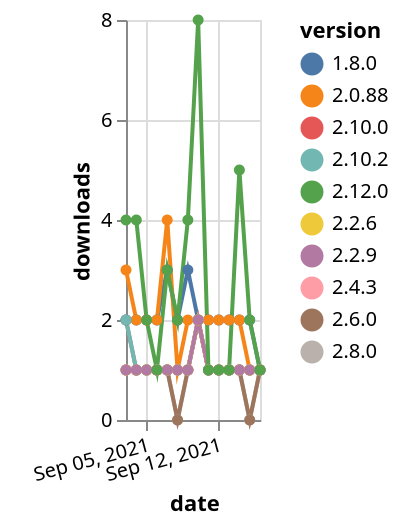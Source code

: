 {"$schema": "https://vega.github.io/schema/vega-lite/v5.json", "description": "A simple bar chart with embedded data.", "data": {"values": [{"date": "2021-09-03", "total": 232, "delta": 1, "version": "2.4.3"}, {"date": "2021-09-04", "total": 233, "delta": 1, "version": "2.4.3"}, {"date": "2021-09-05", "total": 234, "delta": 1, "version": "2.4.3"}, {"date": "2021-09-06", "total": 235, "delta": 1, "version": "2.4.3"}, {"date": "2021-09-07", "total": 236, "delta": 1, "version": "2.4.3"}, {"date": "2021-09-08", "total": 237, "delta": 1, "version": "2.4.3"}, {"date": "2021-09-09", "total": 238, "delta": 1, "version": "2.4.3"}, {"date": "2021-09-10", "total": 240, "delta": 2, "version": "2.4.3"}, {"date": "2021-09-11", "total": 241, "delta": 1, "version": "2.4.3"}, {"date": "2021-09-12", "total": 242, "delta": 1, "version": "2.4.3"}, {"date": "2021-09-13", "total": 243, "delta": 1, "version": "2.4.3"}, {"date": "2021-09-14", "total": 244, "delta": 1, "version": "2.4.3"}, {"date": "2021-09-15", "total": 245, "delta": 1, "version": "2.4.3"}, {"date": "2021-09-16", "total": 246, "delta": 1, "version": "2.4.3"}, {"date": "2021-09-03", "total": 2619, "delta": 2, "version": "1.8.0"}, {"date": "2021-09-04", "total": 2621, "delta": 2, "version": "1.8.0"}, {"date": "2021-09-05", "total": 2623, "delta": 2, "version": "1.8.0"}, {"date": "2021-09-06", "total": 2625, "delta": 2, "version": "1.8.0"}, {"date": "2021-09-07", "total": 2628, "delta": 3, "version": "1.8.0"}, {"date": "2021-09-08", "total": 2630, "delta": 2, "version": "1.8.0"}, {"date": "2021-09-09", "total": 2633, "delta": 3, "version": "1.8.0"}, {"date": "2021-09-10", "total": 2635, "delta": 2, "version": "1.8.0"}, {"date": "2021-09-11", "total": 2637, "delta": 2, "version": "1.8.0"}, {"date": "2021-09-12", "total": 2639, "delta": 2, "version": "1.8.0"}, {"date": "2021-09-13", "total": 2641, "delta": 2, "version": "1.8.0"}, {"date": "2021-09-14", "total": 2643, "delta": 2, "version": "1.8.0"}, {"date": "2021-09-15", "total": 2645, "delta": 2, "version": "1.8.0"}, {"date": "2021-09-16", "total": 2646, "delta": 1, "version": "1.8.0"}, {"date": "2021-09-03", "total": 2422, "delta": 3, "version": "2.0.88"}, {"date": "2021-09-04", "total": 2424, "delta": 2, "version": "2.0.88"}, {"date": "2021-09-05", "total": 2426, "delta": 2, "version": "2.0.88"}, {"date": "2021-09-06", "total": 2428, "delta": 2, "version": "2.0.88"}, {"date": "2021-09-07", "total": 2432, "delta": 4, "version": "2.0.88"}, {"date": "2021-09-08", "total": 2433, "delta": 1, "version": "2.0.88"}, {"date": "2021-09-09", "total": 2435, "delta": 2, "version": "2.0.88"}, {"date": "2021-09-10", "total": 2437, "delta": 2, "version": "2.0.88"}, {"date": "2021-09-11", "total": 2439, "delta": 2, "version": "2.0.88"}, {"date": "2021-09-12", "total": 2441, "delta": 2, "version": "2.0.88"}, {"date": "2021-09-13", "total": 2443, "delta": 2, "version": "2.0.88"}, {"date": "2021-09-14", "total": 2445, "delta": 2, "version": "2.0.88"}, {"date": "2021-09-15", "total": 2446, "delta": 1, "version": "2.0.88"}, {"date": "2021-09-16", "total": 2447, "delta": 1, "version": "2.0.88"}, {"date": "2021-09-03", "total": 233, "delta": 1, "version": "2.8.0"}, {"date": "2021-09-04", "total": 234, "delta": 1, "version": "2.8.0"}, {"date": "2021-09-05", "total": 235, "delta": 1, "version": "2.8.0"}, {"date": "2021-09-06", "total": 236, "delta": 1, "version": "2.8.0"}, {"date": "2021-09-07", "total": 237, "delta": 1, "version": "2.8.0"}, {"date": "2021-09-08", "total": 237, "delta": 0, "version": "2.8.0"}, {"date": "2021-09-09", "total": 238, "delta": 1, "version": "2.8.0"}, {"date": "2021-09-10", "total": 240, "delta": 2, "version": "2.8.0"}, {"date": "2021-09-11", "total": 241, "delta": 1, "version": "2.8.0"}, {"date": "2021-09-12", "total": 242, "delta": 1, "version": "2.8.0"}, {"date": "2021-09-13", "total": 243, "delta": 1, "version": "2.8.0"}, {"date": "2021-09-14", "total": 244, "delta": 1, "version": "2.8.0"}, {"date": "2021-09-15", "total": 244, "delta": 0, "version": "2.8.0"}, {"date": "2021-09-16", "total": 245, "delta": 1, "version": "2.8.0"}, {"date": "2021-09-03", "total": 251, "delta": 2, "version": "2.6.0"}, {"date": "2021-09-04", "total": 252, "delta": 1, "version": "2.6.0"}, {"date": "2021-09-05", "total": 253, "delta": 1, "version": "2.6.0"}, {"date": "2021-09-06", "total": 254, "delta": 1, "version": "2.6.0"}, {"date": "2021-09-07", "total": 255, "delta": 1, "version": "2.6.0"}, {"date": "2021-09-08", "total": 255, "delta": 0, "version": "2.6.0"}, {"date": "2021-09-09", "total": 256, "delta": 1, "version": "2.6.0"}, {"date": "2021-09-10", "total": 258, "delta": 2, "version": "2.6.0"}, {"date": "2021-09-11", "total": 259, "delta": 1, "version": "2.6.0"}, {"date": "2021-09-12", "total": 260, "delta": 1, "version": "2.6.0"}, {"date": "2021-09-13", "total": 261, "delta": 1, "version": "2.6.0"}, {"date": "2021-09-14", "total": 262, "delta": 1, "version": "2.6.0"}, {"date": "2021-09-15", "total": 262, "delta": 0, "version": "2.6.0"}, {"date": "2021-09-16", "total": 263, "delta": 1, "version": "2.6.0"}, {"date": "2021-09-03", "total": 225, "delta": 1, "version": "2.10.0"}, {"date": "2021-09-04", "total": 226, "delta": 1, "version": "2.10.0"}, {"date": "2021-09-05", "total": 227, "delta": 1, "version": "2.10.0"}, {"date": "2021-09-06", "total": 228, "delta": 1, "version": "2.10.0"}, {"date": "2021-09-07", "total": 229, "delta": 1, "version": "2.10.0"}, {"date": "2021-09-08", "total": 230, "delta": 1, "version": "2.10.0"}, {"date": "2021-09-09", "total": 231, "delta": 1, "version": "2.10.0"}, {"date": "2021-09-10", "total": 233, "delta": 2, "version": "2.10.0"}, {"date": "2021-09-11", "total": 234, "delta": 1, "version": "2.10.0"}, {"date": "2021-09-12", "total": 235, "delta": 1, "version": "2.10.0"}, {"date": "2021-09-13", "total": 236, "delta": 1, "version": "2.10.0"}, {"date": "2021-09-14", "total": 237, "delta": 1, "version": "2.10.0"}, {"date": "2021-09-15", "total": 238, "delta": 1, "version": "2.10.0"}, {"date": "2021-09-16", "total": 239, "delta": 1, "version": "2.10.0"}, {"date": "2021-09-03", "total": 193, "delta": 2, "version": "2.10.2"}, {"date": "2021-09-04", "total": 194, "delta": 1, "version": "2.10.2"}, {"date": "2021-09-05", "total": 195, "delta": 1, "version": "2.10.2"}, {"date": "2021-09-06", "total": 196, "delta": 1, "version": "2.10.2"}, {"date": "2021-09-07", "total": 197, "delta": 1, "version": "2.10.2"}, {"date": "2021-09-08", "total": 198, "delta": 1, "version": "2.10.2"}, {"date": "2021-09-09", "total": 199, "delta": 1, "version": "2.10.2"}, {"date": "2021-09-10", "total": 201, "delta": 2, "version": "2.10.2"}, {"date": "2021-09-11", "total": 202, "delta": 1, "version": "2.10.2"}, {"date": "2021-09-12", "total": 203, "delta": 1, "version": "2.10.2"}, {"date": "2021-09-13", "total": 204, "delta": 1, "version": "2.10.2"}, {"date": "2021-09-14", "total": 205, "delta": 1, "version": "2.10.2"}, {"date": "2021-09-15", "total": 206, "delta": 1, "version": "2.10.2"}, {"date": "2021-09-16", "total": 207, "delta": 1, "version": "2.10.2"}, {"date": "2021-09-03", "total": 278, "delta": 1, "version": "2.2.6"}, {"date": "2021-09-04", "total": 279, "delta": 1, "version": "2.2.6"}, {"date": "2021-09-05", "total": 280, "delta": 1, "version": "2.2.6"}, {"date": "2021-09-06", "total": 281, "delta": 1, "version": "2.2.6"}, {"date": "2021-09-07", "total": 282, "delta": 1, "version": "2.2.6"}, {"date": "2021-09-08", "total": 283, "delta": 1, "version": "2.2.6"}, {"date": "2021-09-09", "total": 284, "delta": 1, "version": "2.2.6"}, {"date": "2021-09-10", "total": 286, "delta": 2, "version": "2.2.6"}, {"date": "2021-09-11", "total": 287, "delta": 1, "version": "2.2.6"}, {"date": "2021-09-12", "total": 288, "delta": 1, "version": "2.2.6"}, {"date": "2021-09-13", "total": 289, "delta": 1, "version": "2.2.6"}, {"date": "2021-09-14", "total": 290, "delta": 1, "version": "2.2.6"}, {"date": "2021-09-15", "total": 291, "delta": 1, "version": "2.2.6"}, {"date": "2021-09-16", "total": 292, "delta": 1, "version": "2.2.6"}, {"date": "2021-09-03", "total": 259, "delta": 1, "version": "2.2.9"}, {"date": "2021-09-04", "total": 260, "delta": 1, "version": "2.2.9"}, {"date": "2021-09-05", "total": 261, "delta": 1, "version": "2.2.9"}, {"date": "2021-09-06", "total": 262, "delta": 1, "version": "2.2.9"}, {"date": "2021-09-07", "total": 263, "delta": 1, "version": "2.2.9"}, {"date": "2021-09-08", "total": 264, "delta": 1, "version": "2.2.9"}, {"date": "2021-09-09", "total": 265, "delta": 1, "version": "2.2.9"}, {"date": "2021-09-10", "total": 267, "delta": 2, "version": "2.2.9"}, {"date": "2021-09-11", "total": 268, "delta": 1, "version": "2.2.9"}, {"date": "2021-09-12", "total": 269, "delta": 1, "version": "2.2.9"}, {"date": "2021-09-13", "total": 270, "delta": 1, "version": "2.2.9"}, {"date": "2021-09-14", "total": 271, "delta": 1, "version": "2.2.9"}, {"date": "2021-09-15", "total": 272, "delta": 1, "version": "2.2.9"}, {"date": "2021-09-16", "total": 273, "delta": 1, "version": "2.2.9"}, {"date": "2021-09-03", "total": 162, "delta": 4, "version": "2.12.0"}, {"date": "2021-09-04", "total": 166, "delta": 4, "version": "2.12.0"}, {"date": "2021-09-05", "total": 168, "delta": 2, "version": "2.12.0"}, {"date": "2021-09-06", "total": 169, "delta": 1, "version": "2.12.0"}, {"date": "2021-09-07", "total": 172, "delta": 3, "version": "2.12.0"}, {"date": "2021-09-08", "total": 174, "delta": 2, "version": "2.12.0"}, {"date": "2021-09-09", "total": 178, "delta": 4, "version": "2.12.0"}, {"date": "2021-09-10", "total": 186, "delta": 8, "version": "2.12.0"}, {"date": "2021-09-11", "total": 187, "delta": 1, "version": "2.12.0"}, {"date": "2021-09-12", "total": 188, "delta": 1, "version": "2.12.0"}, {"date": "2021-09-13", "total": 189, "delta": 1, "version": "2.12.0"}, {"date": "2021-09-14", "total": 194, "delta": 5, "version": "2.12.0"}, {"date": "2021-09-15", "total": 196, "delta": 2, "version": "2.12.0"}, {"date": "2021-09-16", "total": 197, "delta": 1, "version": "2.12.0"}]}, "width": "container", "mark": {"type": "line", "point": {"filled": true}}, "encoding": {"x": {"field": "date", "type": "temporal", "timeUnit": "yearmonthdate", "title": "date", "axis": {"labelAngle": -15}}, "y": {"field": "delta", "type": "quantitative", "title": "downloads"}, "color": {"field": "version", "type": "nominal"}, "tooltip": {"field": "delta"}}}